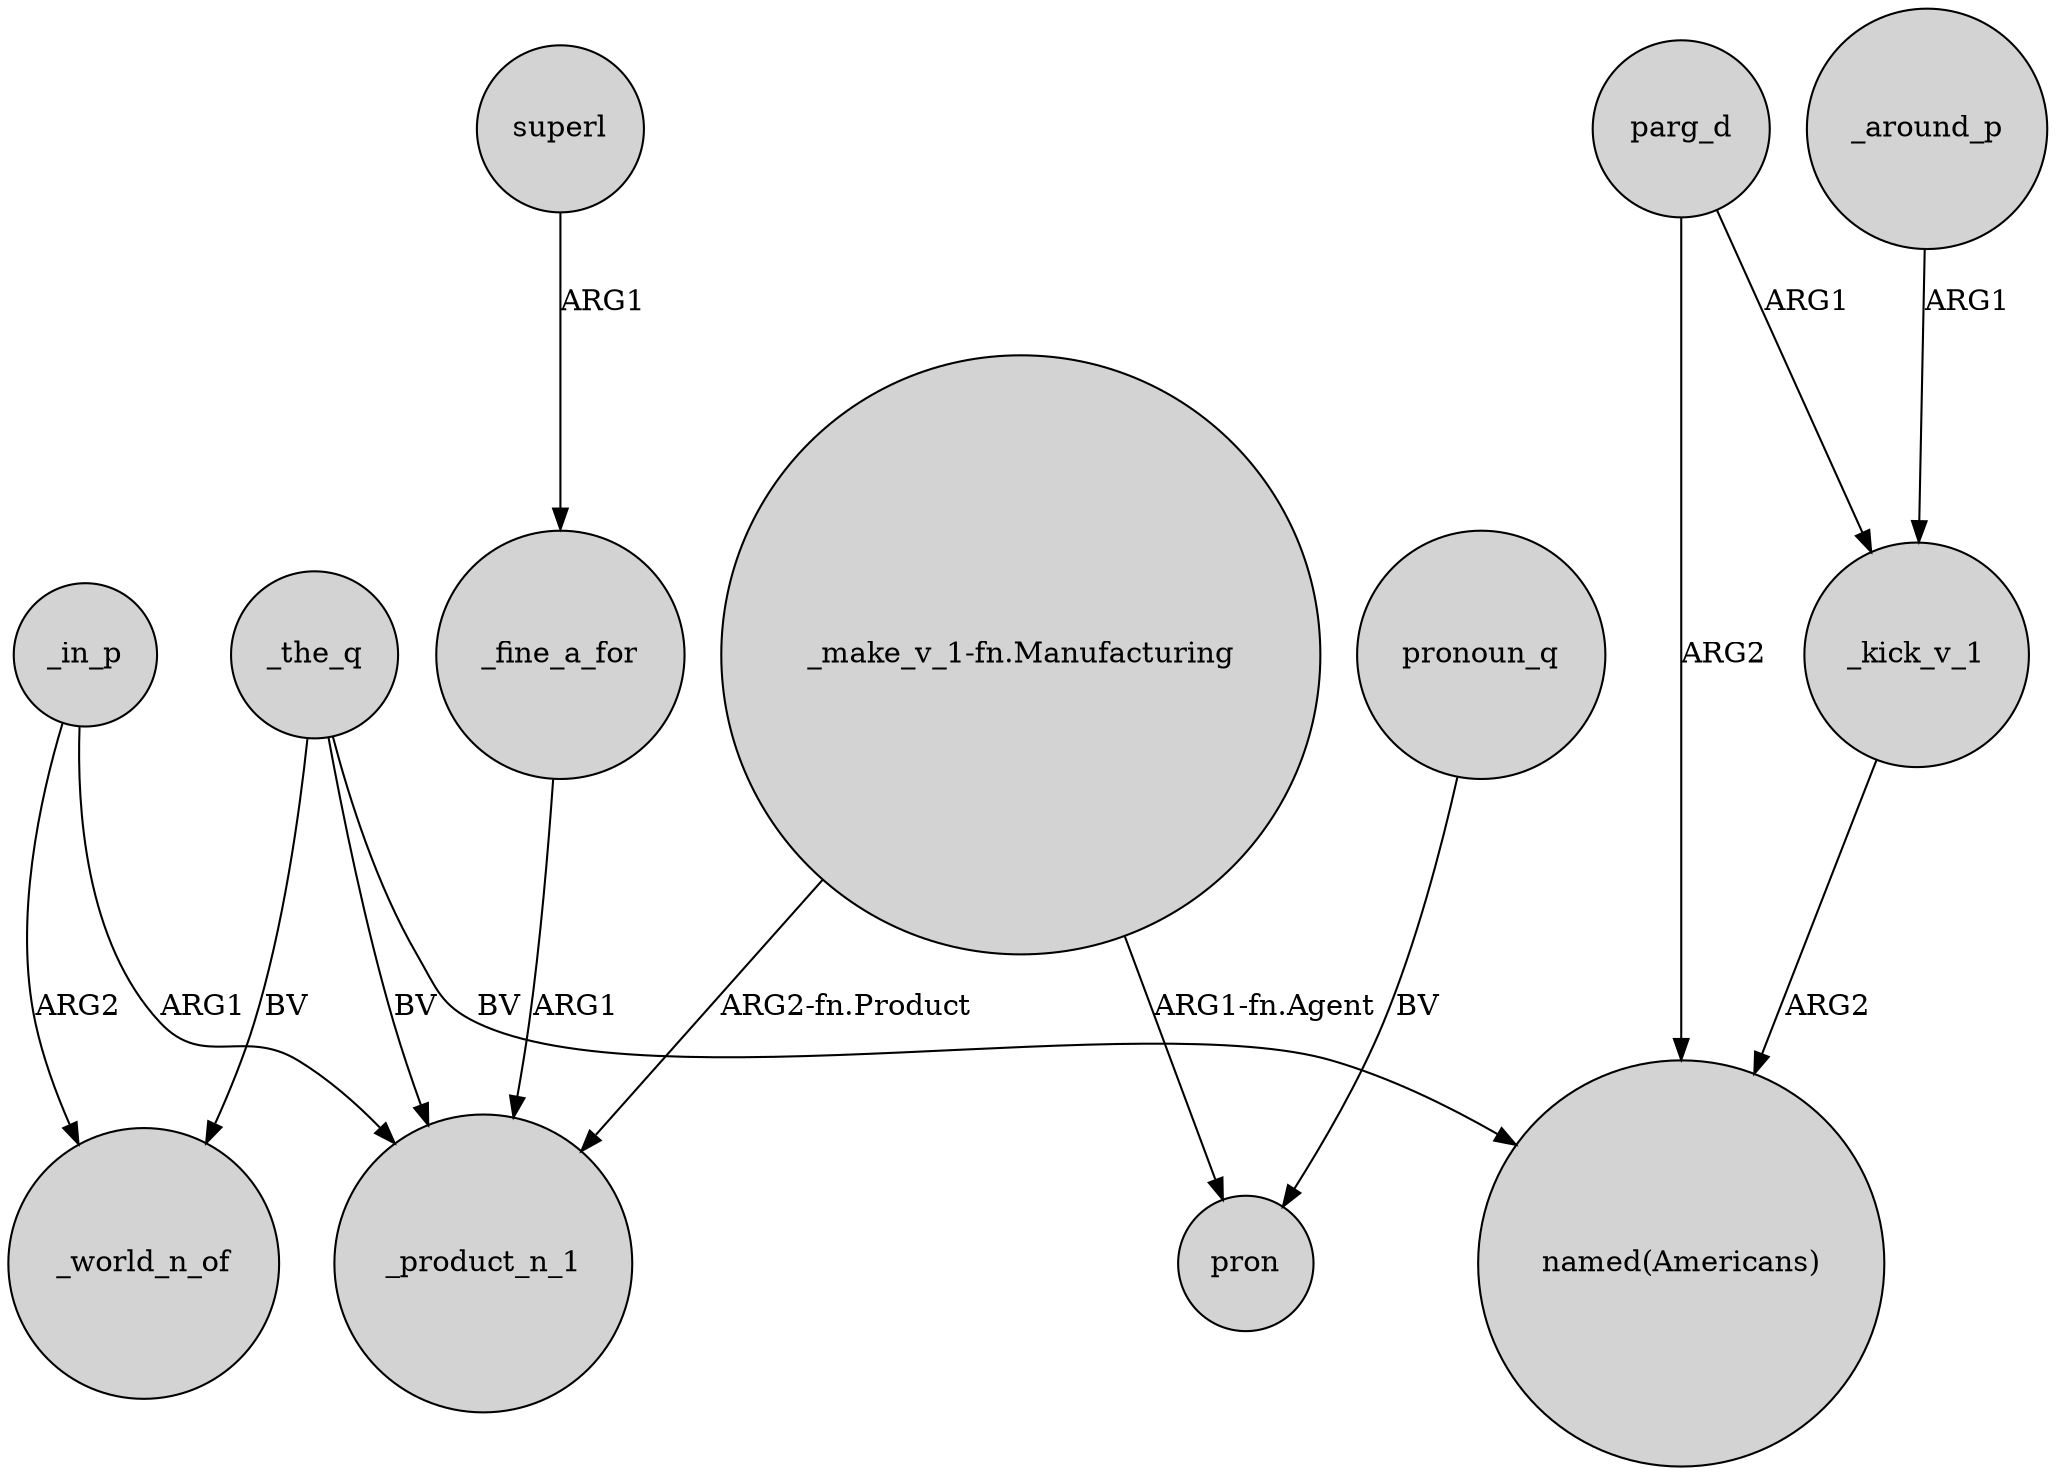 digraph {
	node [shape=circle style=filled]
	_the_q -> _product_n_1 [label=BV]
	_around_p -> _kick_v_1 [label=ARG1]
	_in_p -> _product_n_1 [label=ARG1]
	"_make_v_1-fn.Manufacturing" -> pron [label="ARG1-fn.Agent"]
	_fine_a_for -> _product_n_1 [label=ARG1]
	_in_p -> _world_n_of [label=ARG2]
	_kick_v_1 -> "named(Americans)" [label=ARG2]
	superl -> _fine_a_for [label=ARG1]
	"_make_v_1-fn.Manufacturing" -> _product_n_1 [label="ARG2-fn.Product"]
	parg_d -> "named(Americans)" [label=ARG2]
	_the_q -> _world_n_of [label=BV]
	parg_d -> _kick_v_1 [label=ARG1]
	_the_q -> "named(Americans)" [label=BV]
	pronoun_q -> pron [label=BV]
}
